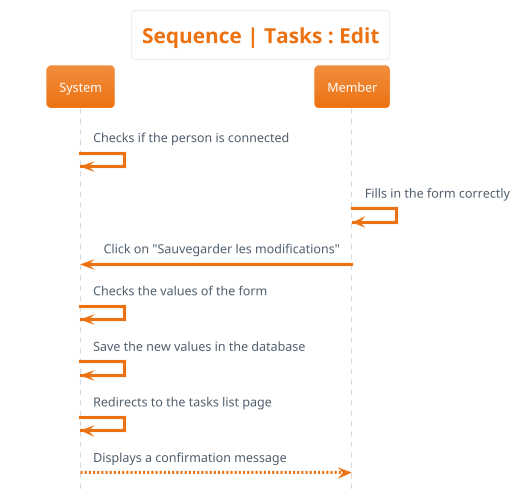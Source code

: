 @startuml sequence__tasks_edit
hide footbox
skinparam actorStyle awesome
!theme aws-orange
skinparam backgroundcolor White
title Sequence | Tasks : Edit


System -> System : Checks if the person is connected
Member -> Member : Fills in the form correctly
Member -> System : Click on "Sauvegarder les modifications"
System -> System : Checks the values of the form
System -> System : Save the new values in the database
System -> System : Redirects to the tasks list page
System --> Member : Displays a confirmation message
@enduml